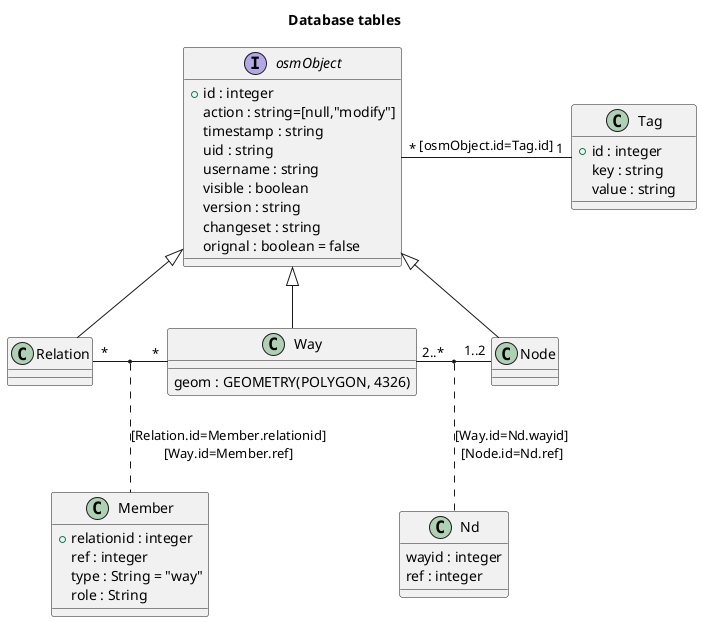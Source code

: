 @startuml
title Database tables

interface osmObject {
 +id : integer
 action : string=[null,"modify"]
 timestamp : string
 uid : string
 username : string
 visible : boolean
 version : string
 changeset : string
 orignal : boolean = false
}

class Relation {
}

class Member {
 +relationid : integer
 ref : integer
 type : String = "way"
 role : String
}

class Way {
 geom : GEOMETRY(POLYGON, 4326)
}

class Nd {
 wayid : integer
 ref : integer
}

class Node {
}

class Tag {
 +id : integer
 key : string
 value : string　
}

osmObject <|-- Relation
osmObject <|-- Way
osmObject <|-- Node
osmObject "*" - "1" Tag : [osmObject.id=Tag.id]

Relation "*" - "*" Way
(Relation, Way) .. Member : [Relation.id=Member.relationid]\n[Way.id=Member.ref] 

Way "2..*" - "1..2" Node
(Way, Node) .. Nd : [Way.id=Nd.wayid]\n[Node.id=Nd.ref]

@enduml